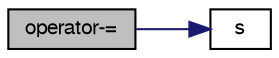 digraph "operator-="
{
  bgcolor="transparent";
  edge [fontname="FreeSans",fontsize="10",labelfontname="FreeSans",labelfontsize="10"];
  node [fontname="FreeSans",fontsize="10",shape=record];
  rankdir="LR";
  Node5223 [label="operator-=",height=0.2,width=0.4,color="black", fillcolor="grey75", style="filled", fontcolor="black"];
  Node5223 -> Node5224 [color="midnightblue",fontsize="10",style="solid",fontname="FreeSans"];
  Node5224 [label="s",height=0.2,width=0.4,color="black",URL="$a18905.html#abb9c4233033fad2ad0206cd4adad3b9f"];
}
